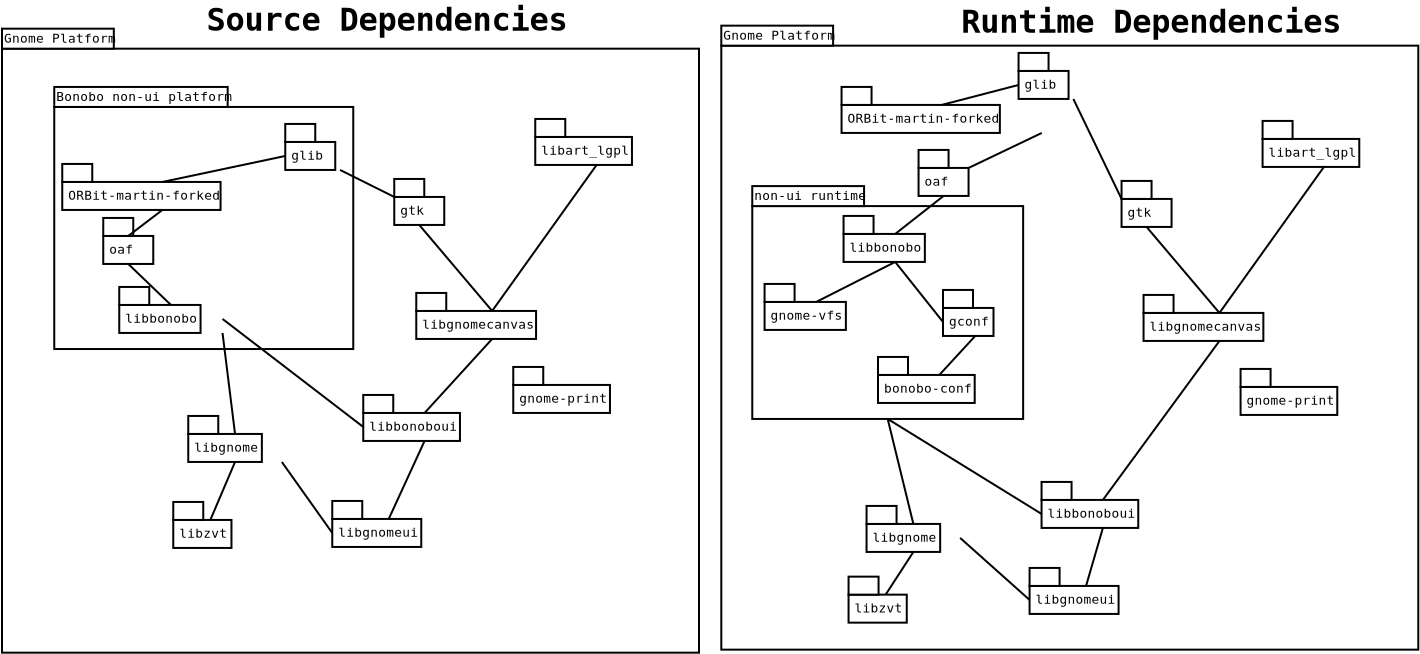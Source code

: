 <?xml version="1.0"?>
<diagram xmlns:dia="http://www.lysator.liu.se/~alla/dia/">
  <diagramdata>
    <attribute name="background">
      <color val="#ffffff"/>
    </attribute>
    <attribute name="paper">
      <composite type="paper">
        <attribute name="name">
          <string>#A4#</string>
        </attribute>
        <attribute name="tmargin">
          <real val="2.82"/>
        </attribute>
        <attribute name="bmargin">
          <real val="2.82"/>
        </attribute>
        <attribute name="lmargin">
          <real val="2.82"/>
        </attribute>
        <attribute name="rmargin">
          <real val="2.82"/>
        </attribute>
        <attribute name="is_portrait">
          <boolean val="true"/>
        </attribute>
        <attribute name="scaling">
          <real val="1"/>
        </attribute>
        <attribute name="fitto">
          <boolean val="false"/>
        </attribute>
      </composite>
    </attribute>
    <attribute name="grid">
      <composite type="grid">
        <attribute name="width_x">
          <real val="1"/>
        </attribute>
        <attribute name="width_y">
          <real val="1"/>
        </attribute>
        <attribute name="visible_x">
          <int val="1"/>
        </attribute>
        <attribute name="visible_y">
          <int val="1"/>
        </attribute>
      </composite>
    </attribute>
    <attribute name="guides">
      <composite type="guides">
        <attribute name="hguides"/>
        <attribute name="vguides"/>
      </composite>
    </attribute>
  </diagramdata>
  <layer name="Background" visible="true">
    <object type="UML - LargePackage" version="0" id="O0">
      <attribute name="obj_pos">
        <point val="33.602,-1.215"/>
      </attribute>
      <attribute name="obj_bb">
        <rectangle val="33.552,-3.065;68.502,29.035"/>
      </attribute>
      <attribute name="elem_corner">
        <point val="33.602,-1.215"/>
      </attribute>
      <attribute name="elem_width">
        <real val="34.85"/>
      </attribute>
      <attribute name="elem_height">
        <real val="30.2"/>
      </attribute>
      <attribute name="name">
        <string>#Gnome Platform#</string>
      </attribute>
      <attribute name="stereotype">
        <string/>
      </attribute>
    </object>
    <object type="UML - LargePackage" version="0" id="O1">
      <attribute name="obj_pos">
        <point val="35.15,6.807"/>
      </attribute>
      <attribute name="obj_bb">
        <rectangle val="35.1,4.957;48.744,17.5"/>
      </attribute>
      <attribute name="elem_corner">
        <point val="35.15,6.807"/>
      </attribute>
      <attribute name="elem_width">
        <real val="13.544"/>
      </attribute>
      <attribute name="elem_height">
        <real val="10.643"/>
      </attribute>
      <attribute name="name">
        <string>#non-ui runtime#</string>
      </attribute>
      <attribute name="stereotype">
        <string/>
      </attribute>
    </object>
    <object type="UML - LargePackage" version="0" id="O2">
      <attribute name="obj_pos">
        <point val="-2.363,-1.064"/>
      </attribute>
      <attribute name="obj_bb">
        <rectangle val="-2.413,-2.914;32.536,29.186"/>
      </attribute>
      <attribute name="elem_corner">
        <point val="-2.363,-1.064"/>
      </attribute>
      <attribute name="elem_width">
        <real val="34.85"/>
      </attribute>
      <attribute name="elem_height">
        <real val="30.2"/>
      </attribute>
      <attribute name="name">
        <string>#Gnome Platform#</string>
      </attribute>
      <attribute name="stereotype">
        <string/>
      </attribute>
    </object>
    <object type="UML - LargePackage" version="0" id="O3">
      <attribute name="obj_pos">
        <point val="0.25,1.85"/>
      </attribute>
      <attribute name="obj_bb">
        <rectangle val="0.2,4.163e-17;15.25,14.004"/>
      </attribute>
      <attribute name="elem_corner">
        <point val="0.25,1.85"/>
      </attribute>
      <attribute name="elem_width">
        <real val="14.95"/>
      </attribute>
      <attribute name="elem_height">
        <real val="12.104"/>
      </attribute>
      <attribute name="name">
        <string>#Bonobo non-ui platform#</string>
      </attribute>
      <attribute name="stereotype">
        <string/>
      </attribute>
    </object>
    <object type="UML - SmallPackage" version="0" id="O4">
      <attribute name="obj_pos">
        <point val="11.8,3.6"/>
      </attribute>
      <attribute name="obj_bb">
        <rectangle val="11.75,2.65;14.589,5.05"/>
      </attribute>
      <attribute name="elem_corner">
        <point val="11.8,3.6"/>
      </attribute>
      <attribute name="elem_width">
        <real val="2.739"/>
      </attribute>
      <attribute name="elem_height">
        <real val="1.4"/>
      </attribute>
      <attribute name="text">
        <composite type="text">
          <attribute name="string">
            <string>#glib#</string>
          </attribute>
          <attribute name="font">
            <font name="Courier"/>
          </attribute>
          <attribute name="height">
            <real val="0.8"/>
          </attribute>
          <attribute name="pos">
            <point val="12.1,4.495"/>
          </attribute>
          <attribute name="color">
            <color val="#000000"/>
          </attribute>
          <attribute name="alignment">
            <enum val="0"/>
          </attribute>
        </composite>
      </attribute>
    </object>
    <object type="UML - SmallPackage" version="0" id="O5">
      <attribute name="obj_pos">
        <point val="17.25,6.35"/>
      </attribute>
      <attribute name="obj_bb">
        <rectangle val="17.2,5.4;19.8,7.8"/>
      </attribute>
      <attribute name="elem_corner">
        <point val="17.25,6.35"/>
      </attribute>
      <attribute name="elem_width">
        <real val="2.5"/>
      </attribute>
      <attribute name="elem_height">
        <real val="1.4"/>
      </attribute>
      <attribute name="text">
        <composite type="text">
          <attribute name="string">
            <string>#gtk#</string>
          </attribute>
          <attribute name="font">
            <font name="Courier"/>
          </attribute>
          <attribute name="height">
            <real val="0.8"/>
          </attribute>
          <attribute name="pos">
            <point val="17.55,7.245"/>
          </attribute>
          <attribute name="color">
            <color val="#000000"/>
          </attribute>
          <attribute name="alignment">
            <enum val="0"/>
          </attribute>
        </composite>
      </attribute>
    </object>
    <object type="UML - SmallPackage" version="0" id="O6">
      <attribute name="obj_pos">
        <point val="3.5,11.75"/>
      </attribute>
      <attribute name="obj_bb">
        <rectangle val="3.45,10.8;8.713,13.2"/>
      </attribute>
      <attribute name="elem_corner">
        <point val="3.5,11.75"/>
      </attribute>
      <attribute name="elem_width">
        <real val="5.163"/>
      </attribute>
      <attribute name="elem_height">
        <real val="1.4"/>
      </attribute>
      <attribute name="text">
        <composite type="text">
          <attribute name="string">
            <string>#libbonobo#</string>
          </attribute>
          <attribute name="font">
            <font name="Courier"/>
          </attribute>
          <attribute name="height">
            <real val="0.8"/>
          </attribute>
          <attribute name="pos">
            <point val="3.8,12.645"/>
          </attribute>
          <attribute name="color">
            <color val="#000000"/>
          </attribute>
          <attribute name="alignment">
            <enum val="0"/>
          </attribute>
        </composite>
      </attribute>
    </object>
    <object type="UML - SmallPackage" version="0" id="O7">
      <attribute name="obj_pos">
        <point val="24.3,3.35"/>
      </attribute>
      <attribute name="obj_bb">
        <rectangle val="24.25,2.4;30.483,4.8"/>
      </attribute>
      <attribute name="elem_corner">
        <point val="24.3,3.35"/>
      </attribute>
      <attribute name="elem_width">
        <real val="6.133"/>
      </attribute>
      <attribute name="elem_height">
        <real val="1.4"/>
      </attribute>
      <attribute name="text">
        <composite type="text">
          <attribute name="string">
            <string>#libart_lgpl#</string>
          </attribute>
          <attribute name="font">
            <font name="Courier"/>
          </attribute>
          <attribute name="height">
            <real val="0.8"/>
          </attribute>
          <attribute name="pos">
            <point val="24.6,4.245"/>
          </attribute>
          <attribute name="color">
            <color val="#000000"/>
          </attribute>
          <attribute name="alignment">
            <enum val="0"/>
          </attribute>
        </composite>
      </attribute>
    </object>
    <object type="UML - SmallPackage" version="0" id="O8">
      <attribute name="obj_pos">
        <point val="15.7,17.15"/>
      </attribute>
      <attribute name="obj_bb">
        <rectangle val="15.65,16.2;21.883,18.6"/>
      </attribute>
      <attribute name="elem_corner">
        <point val="15.7,17.15"/>
      </attribute>
      <attribute name="elem_width">
        <real val="6.133"/>
      </attribute>
      <attribute name="elem_height">
        <real val="1.4"/>
      </attribute>
      <attribute name="text">
        <composite type="text">
          <attribute name="string">
            <string>#libbonoboui#</string>
          </attribute>
          <attribute name="font">
            <font name="Courier"/>
          </attribute>
          <attribute name="height">
            <real val="0.8"/>
          </attribute>
          <attribute name="pos">
            <point val="16,18.045"/>
          </attribute>
          <attribute name="color">
            <color val="#000000"/>
          </attribute>
          <attribute name="alignment">
            <enum val="0"/>
          </attribute>
        </composite>
      </attribute>
    </object>
    <object type="UML - SmallPackage" version="0" id="O9">
      <attribute name="obj_pos">
        <point val="0.65,5.6"/>
      </attribute>
      <attribute name="obj_bb">
        <rectangle val="0.6,4.65;10.711,7.05"/>
      </attribute>
      <attribute name="elem_corner">
        <point val="0.65,5.6"/>
      </attribute>
      <attribute name="elem_width">
        <real val="10.011"/>
      </attribute>
      <attribute name="elem_height">
        <real val="1.4"/>
      </attribute>
      <attribute name="text">
        <composite type="text">
          <attribute name="string">
            <string>#ORBit-martin-forked#</string>
          </attribute>
          <attribute name="font">
            <font name="Courier"/>
          </attribute>
          <attribute name="height">
            <real val="0.8"/>
          </attribute>
          <attribute name="pos">
            <point val="0.95,6.495"/>
          </attribute>
          <attribute name="color">
            <color val="#000000"/>
          </attribute>
          <attribute name="alignment">
            <enum val="0"/>
          </attribute>
        </composite>
      </attribute>
    </object>
    <object type="UML - SmallPackage" version="0" id="O10">
      <attribute name="obj_pos">
        <point val="2.7,8.3"/>
      </attribute>
      <attribute name="obj_bb">
        <rectangle val="2.65,7.35;5.25,9.75"/>
      </attribute>
      <attribute name="elem_corner">
        <point val="2.7,8.3"/>
      </attribute>
      <attribute name="elem_width">
        <real val="2.5"/>
      </attribute>
      <attribute name="elem_height">
        <real val="1.4"/>
      </attribute>
      <attribute name="text">
        <composite type="text">
          <attribute name="string">
            <string>#oaf#</string>
          </attribute>
          <attribute name="font">
            <font name="Courier"/>
          </attribute>
          <attribute name="height">
            <real val="0.8"/>
          </attribute>
          <attribute name="pos">
            <point val="3,9.195"/>
          </attribute>
          <attribute name="color">
            <color val="#000000"/>
          </attribute>
          <attribute name="alignment">
            <enum val="0"/>
          </attribute>
        </composite>
      </attribute>
    </object>
    <object type="UML - SmallPackage" version="0" id="O11">
      <attribute name="obj_pos">
        <point val="6.95,18.2"/>
      </attribute>
      <attribute name="obj_bb">
        <rectangle val="6.9,17.25;11.678,19.65"/>
      </attribute>
      <attribute name="elem_corner">
        <point val="6.95,18.2"/>
      </attribute>
      <attribute name="elem_width">
        <real val="4.678"/>
      </attribute>
      <attribute name="elem_height">
        <real val="1.4"/>
      </attribute>
      <attribute name="text">
        <composite type="text">
          <attribute name="string">
            <string>#libgnome#</string>
          </attribute>
          <attribute name="font">
            <font name="Courier"/>
          </attribute>
          <attribute name="height">
            <real val="0.8"/>
          </attribute>
          <attribute name="pos">
            <point val="7.25,19.095"/>
          </attribute>
          <attribute name="color">
            <color val="#000000"/>
          </attribute>
          <attribute name="alignment">
            <enum val="0"/>
          </attribute>
        </composite>
      </attribute>
    </object>
    <object type="UML - SmallPackage" version="0" id="O12">
      <attribute name="obj_pos">
        <point val="14.15,22.45"/>
      </attribute>
      <attribute name="obj_bb">
        <rectangle val="14.1,21.5;19.848,23.9"/>
      </attribute>
      <attribute name="elem_corner">
        <point val="14.15,22.45"/>
      </attribute>
      <attribute name="elem_width">
        <real val="5.648"/>
      </attribute>
      <attribute name="elem_height">
        <real val="1.4"/>
      </attribute>
      <attribute name="text">
        <composite type="text">
          <attribute name="string">
            <string>#libgnomeui#</string>
          </attribute>
          <attribute name="font">
            <font name="Courier"/>
          </attribute>
          <attribute name="height">
            <real val="0.8"/>
          </attribute>
          <attribute name="pos">
            <point val="14.45,23.345"/>
          </attribute>
          <attribute name="color">
            <color val="#000000"/>
          </attribute>
          <attribute name="alignment">
            <enum val="0"/>
          </attribute>
        </composite>
      </attribute>
    </object>
    <object type="UML - SmallPackage" version="0" id="O13">
      <attribute name="obj_pos">
        <point val="18.35,12.05"/>
      </attribute>
      <attribute name="obj_bb">
        <rectangle val="18.3,11.1;25.987,13.5"/>
      </attribute>
      <attribute name="elem_corner">
        <point val="18.35,12.05"/>
      </attribute>
      <attribute name="elem_width">
        <real val="7.587"/>
      </attribute>
      <attribute name="elem_height">
        <real val="1.4"/>
      </attribute>
      <attribute name="text">
        <composite type="text">
          <attribute name="string">
            <string>#libgnomecanvas#</string>
          </attribute>
          <attribute name="font">
            <font name="Courier"/>
          </attribute>
          <attribute name="height">
            <real val="0.8"/>
          </attribute>
          <attribute name="pos">
            <point val="18.65,12.945"/>
          </attribute>
          <attribute name="color">
            <color val="#000000"/>
          </attribute>
          <attribute name="alignment">
            <enum val="0"/>
          </attribute>
        </composite>
      </attribute>
    </object>
    <object type="Standard - Line" version="0" id="O14">
      <attribute name="obj_pos">
        <point val="11.8,4.3"/>
      </attribute>
      <attribute name="obj_bb">
        <rectangle val="5.606,4.25;11.85,5.65"/>
      </attribute>
      <attribute name="conn_endpoints">
        <point val="11.8,4.3"/>
        <point val="5.656,5.6"/>
      </attribute>
      <attribute name="numcp">
        <int val="1"/>
      </attribute>
      <connections>
        <connection handle="0" to="O4" connection="3"/>
        <connection handle="1" to="O9" connection="1"/>
      </connections>
    </object>
    <object type="Standard - Line" version="0" id="O15">
      <attribute name="obj_pos">
        <point val="14.539,5"/>
      </attribute>
      <attribute name="obj_bb">
        <rectangle val="14.489,4.95;17.3,6.4"/>
      </attribute>
      <attribute name="conn_endpoints">
        <point val="14.539,5"/>
        <point val="17.25,6.35"/>
      </attribute>
      <attribute name="numcp">
        <int val="1"/>
      </attribute>
      <connections>
        <connection handle="0" to="O4" connection="7"/>
        <connection handle="1" to="O5" connection="0"/>
      </connections>
    </object>
    <object type="Standard - Line" version="0" id="O16">
      <attribute name="obj_pos">
        <point val="5.656,7"/>
      </attribute>
      <attribute name="obj_bb">
        <rectangle val="3.9,6.95;5.706,8.35"/>
      </attribute>
      <attribute name="conn_endpoints">
        <point val="5.656,7"/>
        <point val="3.95,8.3"/>
      </attribute>
      <attribute name="numcp">
        <int val="1"/>
      </attribute>
      <connections>
        <connection handle="0" to="O9" connection="6"/>
        <connection handle="1" to="O10" connection="1"/>
      </connections>
    </object>
    <object type="Standard - Line" version="0" id="O17">
      <attribute name="obj_pos">
        <point val="3.95,9.7"/>
      </attribute>
      <attribute name="obj_bb">
        <rectangle val="3.9,9.65;6.132,11.8"/>
      </attribute>
      <attribute name="conn_endpoints">
        <point val="3.95,9.7"/>
        <point val="6.082,11.75"/>
      </attribute>
      <attribute name="numcp">
        <int val="1"/>
      </attribute>
      <connections>
        <connection handle="0" to="O10" connection="6"/>
        <connection handle="1" to="O6" connection="1"/>
      </connections>
    </object>
    <object type="Standard - Line" version="0" id="O18">
      <attribute name="obj_pos">
        <point val="8.663,13.15"/>
      </attribute>
      <attribute name="obj_bb">
        <rectangle val="8.613,13.1;9.339,18.25"/>
      </attribute>
      <attribute name="conn_endpoints">
        <point val="8.663,13.15"/>
        <point val="9.289,18.2"/>
      </attribute>
      <attribute name="numcp">
        <int val="1"/>
      </attribute>
      <connections>
        <connection handle="0" to="O6" connection="7"/>
        <connection handle="1" to="O11" connection="1"/>
      </connections>
    </object>
    <object type="Standard - Line" version="0" id="O19">
      <attribute name="obj_pos">
        <point val="27.366,4.75"/>
      </attribute>
      <attribute name="obj_bb">
        <rectangle val="22.094,4.7;27.416,12.1"/>
      </attribute>
      <attribute name="conn_endpoints">
        <point val="27.366,4.75"/>
        <point val="22.144,12.05"/>
      </attribute>
      <attribute name="numcp">
        <int val="1"/>
      </attribute>
      <connections>
        <connection handle="0" to="O7" connection="6"/>
        <connection handle="1" to="O13" connection="1"/>
      </connections>
    </object>
    <object type="Standard - Line" version="0" id="O20">
      <attribute name="obj_pos">
        <point val="18.5,7.75"/>
      </attribute>
      <attribute name="obj_bb">
        <rectangle val="18.45,7.7;22.194,12.1"/>
      </attribute>
      <attribute name="conn_endpoints">
        <point val="18.5,7.75"/>
        <point val="22.144,12.05"/>
      </attribute>
      <attribute name="numcp">
        <int val="1"/>
      </attribute>
      <connections>
        <connection handle="0" to="O5" connection="6"/>
        <connection handle="1" to="O13" connection="1"/>
      </connections>
    </object>
    <object type="Standard - Line" version="0" id="O21">
      <attribute name="obj_pos">
        <point val="8.663,12.45"/>
      </attribute>
      <attribute name="obj_bb">
        <rectangle val="8.613,12.4;15.75,17.9"/>
      </attribute>
      <attribute name="conn_endpoints">
        <point val="8.663,12.45"/>
        <point val="15.7,17.85"/>
      </attribute>
      <attribute name="numcp">
        <int val="1"/>
      </attribute>
      <connections>
        <connection handle="0" to="O6" connection="4"/>
        <connection handle="1" to="O8" connection="3"/>
      </connections>
    </object>
    <object type="Standard - Line" version="0" id="O22">
      <attribute name="obj_pos">
        <point val="22.144,13.45"/>
      </attribute>
      <attribute name="obj_bb">
        <rectangle val="18.716,13.4;22.194,17.2"/>
      </attribute>
      <attribute name="conn_endpoints">
        <point val="22.144,13.45"/>
        <point val="18.766,17.15"/>
      </attribute>
      <attribute name="numcp">
        <int val="1"/>
      </attribute>
      <connections>
        <connection handle="0" to="O13" connection="6"/>
        <connection handle="1" to="O8" connection="1"/>
      </connections>
    </object>
    <object type="Standard - Line" version="0" id="O23">
      <attribute name="obj_pos">
        <point val="18.766,18.55"/>
      </attribute>
      <attribute name="obj_bb">
        <rectangle val="16.924,18.5;18.816,22.5"/>
      </attribute>
      <attribute name="conn_endpoints">
        <point val="18.766,18.55"/>
        <point val="16.974,22.45"/>
      </attribute>
      <attribute name="numcp">
        <int val="1"/>
      </attribute>
      <connections>
        <connection handle="0" to="O8" connection="6"/>
        <connection handle="1" to="O12" connection="1"/>
      </connections>
    </object>
    <object type="UML - SmallPackage" version="0" id="O24">
      <attribute name="obj_pos">
        <point val="23.2,15.75"/>
      </attribute>
      <attribute name="obj_bb">
        <rectangle val="23.15,14.8;29.383,17.2"/>
      </attribute>
      <attribute name="elem_corner">
        <point val="23.2,15.75"/>
      </attribute>
      <attribute name="elem_width">
        <real val="6.133"/>
      </attribute>
      <attribute name="elem_height">
        <real val="1.4"/>
      </attribute>
      <attribute name="text">
        <composite type="text">
          <attribute name="string">
            <string>#gnome-print#</string>
          </attribute>
          <attribute name="font">
            <font name="Courier"/>
          </attribute>
          <attribute name="height">
            <real val="0.8"/>
          </attribute>
          <attribute name="pos">
            <point val="23.5,16.645"/>
          </attribute>
          <attribute name="color">
            <color val="#000000"/>
          </attribute>
          <attribute name="alignment">
            <enum val="0"/>
          </attribute>
        </composite>
      </attribute>
    </object>
    <object type="Standard - Text" version="0" id="O25">
      <attribute name="obj_pos">
        <point val="16.883,-1.96"/>
      </attribute>
      <attribute name="obj_bb">
        <rectangle val="5.269,-3.451;28.497,-1.451"/>
      </attribute>
      <attribute name="text">
        <composite type="text">
          <attribute name="string">
            <string>#Source Dependencies#</string>
          </attribute>
          <attribute name="font">
            <font name="Courier-Bold"/>
          </attribute>
          <attribute name="height">
            <real val="2"/>
          </attribute>
          <attribute name="pos">
            <point val="16.883,-1.96"/>
          </attribute>
          <attribute name="color">
            <color val="#000000"/>
          </attribute>
          <attribute name="alignment">
            <enum val="1"/>
          </attribute>
        </composite>
      </attribute>
    </object>
    <object type="Standard - Text" version="0" id="O26">
      <attribute name="obj_pos">
        <point val="55.102,-1.86"/>
      </attribute>
      <attribute name="obj_bb">
        <rectangle val="42.882,-3.351;67.322,-1.351"/>
      </attribute>
      <attribute name="text">
        <composite type="text">
          <attribute name="string">
            <string>#Runtime Dependencies#</string>
          </attribute>
          <attribute name="font">
            <font name="Courier-Bold"/>
          </attribute>
          <attribute name="height">
            <real val="2"/>
          </attribute>
          <attribute name="pos">
            <point val="55.102,-1.86"/>
          </attribute>
          <attribute name="color">
            <color val="#000000"/>
          </attribute>
          <attribute name="alignment">
            <enum val="1"/>
          </attribute>
        </composite>
      </attribute>
    </object>
    <object type="UML - SmallPackage" version="0" id="O27">
      <attribute name="obj_pos">
        <point val="48.465,0.049"/>
      </attribute>
      <attribute name="obj_bb">
        <rectangle val="48.416,-0.901;51.255,1.499"/>
      </attribute>
      <attribute name="elem_corner">
        <point val="48.465,0.049"/>
      </attribute>
      <attribute name="elem_width">
        <real val="2.739"/>
      </attribute>
      <attribute name="elem_height">
        <real val="1.4"/>
      </attribute>
      <attribute name="text">
        <composite type="text">
          <attribute name="string">
            <string>#glib#</string>
          </attribute>
          <attribute name="font">
            <font name="Courier"/>
          </attribute>
          <attribute name="height">
            <real val="0.8"/>
          </attribute>
          <attribute name="pos">
            <point val="48.766,0.944"/>
          </attribute>
          <attribute name="color">
            <color val="#000000"/>
          </attribute>
          <attribute name="alignment">
            <enum val="0"/>
          </attribute>
        </composite>
      </attribute>
    </object>
    <object type="UML - SmallPackage" version="0" id="O28">
      <attribute name="obj_pos">
        <point val="53.615,6.449"/>
      </attribute>
      <attribute name="obj_bb">
        <rectangle val="53.566,5.499;56.166,7.899"/>
      </attribute>
      <attribute name="elem_corner">
        <point val="53.615,6.449"/>
      </attribute>
      <attribute name="elem_width">
        <real val="2.5"/>
      </attribute>
      <attribute name="elem_height">
        <real val="1.4"/>
      </attribute>
      <attribute name="text">
        <composite type="text">
          <attribute name="string">
            <string>#gtk#</string>
          </attribute>
          <attribute name="font">
            <font name="Courier"/>
          </attribute>
          <attribute name="height">
            <real val="0.8"/>
          </attribute>
          <attribute name="pos">
            <point val="53.916,7.344"/>
          </attribute>
          <attribute name="color">
            <color val="#000000"/>
          </attribute>
          <attribute name="alignment">
            <enum val="0"/>
          </attribute>
        </composite>
      </attribute>
    </object>
    <object type="UML - SmallPackage" version="0" id="O29">
      <attribute name="obj_pos">
        <point val="39.715,8.199"/>
      </attribute>
      <attribute name="obj_bb">
        <rectangle val="39.666,7.249;44.929,9.649"/>
      </attribute>
      <attribute name="elem_corner">
        <point val="39.715,8.199"/>
      </attribute>
      <attribute name="elem_width">
        <real val="5.163"/>
      </attribute>
      <attribute name="elem_height">
        <real val="1.4"/>
      </attribute>
      <attribute name="text">
        <composite type="text">
          <attribute name="string">
            <string>#libbonobo#</string>
          </attribute>
          <attribute name="font">
            <font name="Courier"/>
          </attribute>
          <attribute name="height">
            <real val="0.8"/>
          </attribute>
          <attribute name="pos">
            <point val="40.016,9.094"/>
          </attribute>
          <attribute name="color">
            <color val="#000000"/>
          </attribute>
          <attribute name="alignment">
            <enum val="0"/>
          </attribute>
        </composite>
      </attribute>
    </object>
    <object type="UML - SmallPackage" version="0" id="O30">
      <attribute name="obj_pos">
        <point val="60.666,3.449"/>
      </attribute>
      <attribute name="obj_bb">
        <rectangle val="60.615,2.499;66.848,4.899"/>
      </attribute>
      <attribute name="elem_corner">
        <point val="60.666,3.449"/>
      </attribute>
      <attribute name="elem_width">
        <real val="6.133"/>
      </attribute>
      <attribute name="elem_height">
        <real val="1.4"/>
      </attribute>
      <attribute name="text">
        <composite type="text">
          <attribute name="string">
            <string>#libart_lgpl#</string>
          </attribute>
          <attribute name="font">
            <font name="Courier"/>
          </attribute>
          <attribute name="height">
            <real val="0.8"/>
          </attribute>
          <attribute name="pos">
            <point val="60.965,4.344"/>
          </attribute>
          <attribute name="color">
            <color val="#000000"/>
          </attribute>
          <attribute name="alignment">
            <enum val="0"/>
          </attribute>
        </composite>
      </attribute>
    </object>
    <object type="UML - SmallPackage" version="0" id="O31">
      <attribute name="obj_pos">
        <point val="49.615,21.499"/>
      </attribute>
      <attribute name="obj_bb">
        <rectangle val="49.566,20.549;55.798,22.949"/>
      </attribute>
      <attribute name="elem_corner">
        <point val="49.615,21.499"/>
      </attribute>
      <attribute name="elem_width">
        <real val="6.133"/>
      </attribute>
      <attribute name="elem_height">
        <real val="1.4"/>
      </attribute>
      <attribute name="text">
        <composite type="text">
          <attribute name="string">
            <string>#libbonoboui#</string>
          </attribute>
          <attribute name="font">
            <font name="Courier"/>
          </attribute>
          <attribute name="height">
            <real val="0.8"/>
          </attribute>
          <attribute name="pos">
            <point val="49.916,22.394"/>
          </attribute>
          <attribute name="color">
            <color val="#000000"/>
          </attribute>
          <attribute name="alignment">
            <enum val="0"/>
          </attribute>
        </composite>
      </attribute>
    </object>
    <object type="UML - SmallPackage" version="0" id="O32">
      <attribute name="obj_pos">
        <point val="39.615,1.749"/>
      </attribute>
      <attribute name="obj_bb">
        <rectangle val="39.566,0.799;49.677,3.199"/>
      </attribute>
      <attribute name="elem_corner">
        <point val="39.615,1.749"/>
      </attribute>
      <attribute name="elem_width">
        <real val="10.011"/>
      </attribute>
      <attribute name="elem_height">
        <real val="1.4"/>
      </attribute>
      <attribute name="text">
        <composite type="text">
          <attribute name="string">
            <string>#ORBit-martin-forked#</string>
          </attribute>
          <attribute name="font">
            <font name="Courier"/>
          </attribute>
          <attribute name="height">
            <real val="0.8"/>
          </attribute>
          <attribute name="pos">
            <point val="39.916,2.644"/>
          </attribute>
          <attribute name="color">
            <color val="#000000"/>
          </attribute>
          <attribute name="alignment">
            <enum val="0"/>
          </attribute>
        </composite>
      </attribute>
    </object>
    <object type="UML - SmallPackage" version="0" id="O33">
      <attribute name="obj_pos">
        <point val="43.465,4.899"/>
      </attribute>
      <attribute name="obj_bb">
        <rectangle val="43.416,3.949;46.016,6.349"/>
      </attribute>
      <attribute name="elem_corner">
        <point val="43.465,4.899"/>
      </attribute>
      <attribute name="elem_width">
        <real val="2.5"/>
      </attribute>
      <attribute name="elem_height">
        <real val="1.4"/>
      </attribute>
      <attribute name="text">
        <composite type="text">
          <attribute name="string">
            <string>#oaf#</string>
          </attribute>
          <attribute name="font">
            <font name="Courier"/>
          </attribute>
          <attribute name="height">
            <real val="0.8"/>
          </attribute>
          <attribute name="pos">
            <point val="43.766,5.794"/>
          </attribute>
          <attribute name="color">
            <color val="#000000"/>
          </attribute>
          <attribute name="alignment">
            <enum val="0"/>
          </attribute>
        </composite>
      </attribute>
    </object>
    <object type="UML - SmallPackage" version="0" id="O34">
      <attribute name="obj_pos">
        <point val="40.865,22.699"/>
      </attribute>
      <attribute name="obj_bb">
        <rectangle val="40.816,21.749;45.594,24.149"/>
      </attribute>
      <attribute name="elem_corner">
        <point val="40.865,22.699"/>
      </attribute>
      <attribute name="elem_width">
        <real val="4.678"/>
      </attribute>
      <attribute name="elem_height">
        <real val="1.4"/>
      </attribute>
      <attribute name="text">
        <composite type="text">
          <attribute name="string">
            <string>#libgnome#</string>
          </attribute>
          <attribute name="font">
            <font name="Courier"/>
          </attribute>
          <attribute name="height">
            <real val="0.8"/>
          </attribute>
          <attribute name="pos">
            <point val="41.166,23.594"/>
          </attribute>
          <attribute name="color">
            <color val="#000000"/>
          </attribute>
          <attribute name="alignment">
            <enum val="0"/>
          </attribute>
        </composite>
      </attribute>
    </object>
    <object type="UML - SmallPackage" version="0" id="O35">
      <attribute name="obj_pos">
        <point val="49.016,25.799"/>
      </attribute>
      <attribute name="obj_bb">
        <rectangle val="48.965,24.849;54.714,27.249"/>
      </attribute>
      <attribute name="elem_corner">
        <point val="49.016,25.799"/>
      </attribute>
      <attribute name="elem_width">
        <real val="5.648"/>
      </attribute>
      <attribute name="elem_height">
        <real val="1.4"/>
      </attribute>
      <attribute name="text">
        <composite type="text">
          <attribute name="string">
            <string>#libgnomeui#</string>
          </attribute>
          <attribute name="font">
            <font name="Courier"/>
          </attribute>
          <attribute name="height">
            <real val="0.8"/>
          </attribute>
          <attribute name="pos">
            <point val="49.316,26.694"/>
          </attribute>
          <attribute name="color">
            <color val="#000000"/>
          </attribute>
          <attribute name="alignment">
            <enum val="0"/>
          </attribute>
        </composite>
      </attribute>
    </object>
    <object type="UML - SmallPackage" version="0" id="O36">
      <attribute name="obj_pos">
        <point val="54.715,12.149"/>
      </attribute>
      <attribute name="obj_bb">
        <rectangle val="54.666,11.199;62.353,13.599"/>
      </attribute>
      <attribute name="elem_corner">
        <point val="54.715,12.149"/>
      </attribute>
      <attribute name="elem_width">
        <real val="7.587"/>
      </attribute>
      <attribute name="elem_height">
        <real val="1.4"/>
      </attribute>
      <attribute name="text">
        <composite type="text">
          <attribute name="string">
            <string>#libgnomecanvas#</string>
          </attribute>
          <attribute name="font">
            <font name="Courier"/>
          </attribute>
          <attribute name="height">
            <real val="0.8"/>
          </attribute>
          <attribute name="pos">
            <point val="55.016,13.044"/>
          </attribute>
          <attribute name="color">
            <color val="#000000"/>
          </attribute>
          <attribute name="alignment">
            <enum val="0"/>
          </attribute>
        </composite>
      </attribute>
    </object>
    <object type="Standard - Line" version="0" id="O37">
      <attribute name="obj_pos">
        <point val="48.465,0.749"/>
      </attribute>
      <attribute name="obj_bb">
        <rectangle val="44.571,0.699;48.516,1.799"/>
      </attribute>
      <attribute name="conn_endpoints">
        <point val="48.465,0.749"/>
        <point val="44.621,1.749"/>
      </attribute>
      <attribute name="numcp">
        <int val="1"/>
      </attribute>
      <connections>
        <connection handle="0" to="O27" connection="3"/>
        <connection handle="1" to="O32" connection="1"/>
      </connections>
    </object>
    <object type="Standard - Line" version="0" id="O38">
      <attribute name="obj_pos">
        <point val="51.205,1.449"/>
      </attribute>
      <attribute name="obj_bb">
        <rectangle val="51.155,1.399;53.666,6.499"/>
      </attribute>
      <attribute name="conn_endpoints">
        <point val="51.205,1.449"/>
        <point val="53.615,6.449"/>
      </attribute>
      <attribute name="numcp">
        <int val="1"/>
      </attribute>
      <connections>
        <connection handle="0" to="O27" connection="7"/>
        <connection handle="1" to="O28" connection="0"/>
      </connections>
    </object>
    <object type="Standard - Line" version="0" id="O39">
      <attribute name="obj_pos">
        <point val="49.627,3.149"/>
      </attribute>
      <attribute name="obj_bb">
        <rectangle val="45.916,3.099;49.677,4.949"/>
      </attribute>
      <attribute name="conn_endpoints">
        <point val="49.627,3.149"/>
        <point val="45.965,4.899"/>
      </attribute>
      <attribute name="numcp">
        <int val="1"/>
      </attribute>
      <connections>
        <connection handle="0" to="O32" connection="7"/>
        <connection handle="1" to="O33" connection="2"/>
      </connections>
    </object>
    <object type="Standard - Line" version="0" id="O40">
      <attribute name="obj_pos">
        <point val="44.715,6.299"/>
      </attribute>
      <attribute name="obj_bb">
        <rectangle val="42.247,6.249;44.766,8.249"/>
      </attribute>
      <attribute name="conn_endpoints">
        <point val="44.715,6.299"/>
        <point val="42.297,8.199"/>
      </attribute>
      <attribute name="numcp">
        <int val="1"/>
      </attribute>
      <connections>
        <connection handle="0" to="O33" connection="6"/>
        <connection handle="1" to="O29" connection="1"/>
      </connections>
    </object>
    <object type="Standard - Line" version="0" id="O41">
      <attribute name="obj_pos">
        <point val="63.732,4.849"/>
      </attribute>
      <attribute name="obj_bb">
        <rectangle val="58.459,4.799;63.782,12.199"/>
      </attribute>
      <attribute name="conn_endpoints">
        <point val="63.732,4.849"/>
        <point val="58.509,12.149"/>
      </attribute>
      <attribute name="numcp">
        <int val="1"/>
      </attribute>
      <connections>
        <connection handle="0" to="O30" connection="6"/>
        <connection handle="1" to="O36" connection="1"/>
      </connections>
    </object>
    <object type="Standard - Line" version="0" id="O42">
      <attribute name="obj_pos">
        <point val="54.865,7.849"/>
      </attribute>
      <attribute name="obj_bb">
        <rectangle val="54.816,7.799;58.559,12.199"/>
      </attribute>
      <attribute name="conn_endpoints">
        <point val="54.865,7.849"/>
        <point val="58.509,12.149"/>
      </attribute>
      <attribute name="numcp">
        <int val="1"/>
      </attribute>
      <connections>
        <connection handle="0" to="O28" connection="6"/>
        <connection handle="1" to="O36" connection="1"/>
      </connections>
    </object>
    <object type="Standard - Line" version="0" id="O43">
      <attribute name="obj_pos">
        <point val="58.509,13.549"/>
      </attribute>
      <attribute name="obj_bb">
        <rectangle val="52.632,13.499;58.559,21.549"/>
      </attribute>
      <attribute name="conn_endpoints">
        <point val="58.509,13.549"/>
        <point val="52.682,21.499"/>
      </attribute>
      <attribute name="numcp">
        <int val="1"/>
      </attribute>
      <connections>
        <connection handle="0" to="O36" connection="6"/>
        <connection handle="1" to="O31" connection="1"/>
      </connections>
    </object>
    <object type="Standard - Line" version="0" id="O44">
      <attribute name="obj_pos">
        <point val="52.682,22.899"/>
      </attribute>
      <attribute name="obj_bb">
        <rectangle val="51.789,22.849;52.732,25.849"/>
      </attribute>
      <attribute name="conn_endpoints">
        <point val="52.682,22.899"/>
        <point val="51.84,25.799"/>
      </attribute>
      <attribute name="numcp">
        <int val="1"/>
      </attribute>
      <connections>
        <connection handle="0" to="O31" connection="6"/>
        <connection handle="1" to="O35" connection="1"/>
      </connections>
    </object>
    <object type="UML - SmallPackage" version="0" id="O45">
      <attribute name="obj_pos">
        <point val="35.766,11.599"/>
      </attribute>
      <attribute name="obj_bb">
        <rectangle val="35.715,10.649;40.979,13.049"/>
      </attribute>
      <attribute name="elem_corner">
        <point val="35.766,11.599"/>
      </attribute>
      <attribute name="elem_width">
        <real val="5.163"/>
      </attribute>
      <attribute name="elem_height">
        <real val="1.4"/>
      </attribute>
      <attribute name="text">
        <composite type="text">
          <attribute name="string">
            <string>#gnome-vfs#</string>
          </attribute>
          <attribute name="font">
            <font name="Courier"/>
          </attribute>
          <attribute name="height">
            <real val="0.8"/>
          </attribute>
          <attribute name="pos">
            <point val="36.066,12.494"/>
          </attribute>
          <attribute name="color">
            <color val="#000000"/>
          </attribute>
          <attribute name="alignment">
            <enum val="0"/>
          </attribute>
        </composite>
      </attribute>
    </object>
    <object type="UML - SmallPackage" version="0" id="O46">
      <attribute name="obj_pos">
        <point val="59.566,15.849"/>
      </attribute>
      <attribute name="obj_bb">
        <rectangle val="59.516,14.899;65.748,17.299"/>
      </attribute>
      <attribute name="elem_corner">
        <point val="59.566,15.849"/>
      </attribute>
      <attribute name="elem_width">
        <real val="6.133"/>
      </attribute>
      <attribute name="elem_height">
        <real val="1.4"/>
      </attribute>
      <attribute name="text">
        <composite type="text">
          <attribute name="string">
            <string>#gnome-print#</string>
          </attribute>
          <attribute name="font">
            <font name="Courier"/>
          </attribute>
          <attribute name="height">
            <real val="0.8"/>
          </attribute>
          <attribute name="pos">
            <point val="59.865,16.744"/>
          </attribute>
          <attribute name="color">
            <color val="#000000"/>
          </attribute>
          <attribute name="alignment">
            <enum val="0"/>
          </attribute>
        </composite>
      </attribute>
    </object>
    <object type="Standard - Line" version="0" id="O47">
      <attribute name="obj_pos">
        <point val="42.297,9.599"/>
      </attribute>
      <attribute name="obj_bb">
        <rectangle val="38.297,9.549;42.347,11.649"/>
      </attribute>
      <attribute name="conn_endpoints">
        <point val="42.297,9.599"/>
        <point val="38.347,11.599"/>
      </attribute>
      <attribute name="numcp">
        <int val="1"/>
      </attribute>
      <connections>
        <connection handle="0" to="O29" connection="6"/>
        <connection handle="1" to="O45" connection="1"/>
      </connections>
    </object>
    <object type="UML - SmallPackage" version="0" id="O48">
      <attribute name="obj_pos">
        <point val="44.687,11.9"/>
      </attribute>
      <attribute name="obj_bb">
        <rectangle val="44.636,10.95;47.961,13.35"/>
      </attribute>
      <attribute name="elem_corner">
        <point val="44.687,11.9"/>
      </attribute>
      <attribute name="elem_width">
        <real val="3.224"/>
      </attribute>
      <attribute name="elem_height">
        <real val="1.4"/>
      </attribute>
      <attribute name="text">
        <composite type="text">
          <attribute name="string">
            <string>#gconf#</string>
          </attribute>
          <attribute name="font">
            <font name="Courier"/>
          </attribute>
          <attribute name="height">
            <real val="0.8"/>
          </attribute>
          <attribute name="pos">
            <point val="44.986,12.795"/>
          </attribute>
          <attribute name="color">
            <color val="#000000"/>
          </attribute>
          <attribute name="alignment">
            <enum val="0"/>
          </attribute>
        </composite>
      </attribute>
    </object>
    <object type="UML - SmallPackage" version="0" id="O49">
      <attribute name="obj_pos">
        <point val="41.437,15.25"/>
      </attribute>
      <attribute name="obj_bb">
        <rectangle val="41.386,14.3;47.619,16.7"/>
      </attribute>
      <attribute name="elem_corner">
        <point val="41.437,15.25"/>
      </attribute>
      <attribute name="elem_width">
        <real val="6.133"/>
      </attribute>
      <attribute name="elem_height">
        <real val="1.4"/>
      </attribute>
      <attribute name="text">
        <composite type="text">
          <attribute name="string">
            <string>#bonobo-conf#</string>
          </attribute>
          <attribute name="font">
            <font name="Courier"/>
          </attribute>
          <attribute name="height">
            <real val="0.8"/>
          </attribute>
          <attribute name="pos">
            <point val="41.736,16.145"/>
          </attribute>
          <attribute name="color">
            <color val="#000000"/>
          </attribute>
          <attribute name="alignment">
            <enum val="0"/>
          </attribute>
        </composite>
      </attribute>
    </object>
    <object type="Standard - Line" version="0" id="O50">
      <attribute name="obj_pos">
        <point val="42.297,9.599"/>
      </attribute>
      <attribute name="obj_bb">
        <rectangle val="42.247,9.549;44.736,12.65"/>
      </attribute>
      <attribute name="conn_endpoints">
        <point val="42.297,9.599"/>
        <point val="44.687,12.6"/>
      </attribute>
      <attribute name="numcp">
        <int val="1"/>
      </attribute>
      <connections>
        <connection handle="0" to="O29" connection="6"/>
        <connection handle="1" to="O48" connection="3"/>
      </connections>
    </object>
    <object type="Standard - Line" version="0" id="O51">
      <attribute name="obj_pos">
        <point val="46.298,13.3"/>
      </attribute>
      <attribute name="obj_bb">
        <rectangle val="44.453,13.25;46.349,15.3"/>
      </attribute>
      <attribute name="conn_endpoints">
        <point val="46.298,13.3"/>
        <point val="44.503,15.25"/>
      </attribute>
      <attribute name="numcp">
        <int val="1"/>
      </attribute>
      <connections>
        <connection handle="0" to="O48" connection="6"/>
        <connection handle="1" to="O49" connection="1"/>
      </connections>
    </object>
    <object type="Standard - Line" version="0" id="O52">
      <attribute name="obj_pos">
        <point val="41.922,17.45"/>
      </attribute>
      <attribute name="obj_bb">
        <rectangle val="41.872,17.4;49.666,22.249"/>
      </attribute>
      <attribute name="conn_endpoints">
        <point val="41.922,17.45"/>
        <point val="49.615,22.199"/>
      </attribute>
      <attribute name="numcp">
        <int val="1"/>
      </attribute>
      <connections>
        <connection handle="0" to="O1" connection="6"/>
        <connection handle="1" to="O31" connection="3"/>
      </connections>
    </object>
    <object type="Standard - Line" version="0" id="O53">
      <attribute name="obj_pos">
        <point val="41.922,17.45"/>
      </attribute>
      <attribute name="obj_bb">
        <rectangle val="41.872,17.4;43.255,22.749"/>
      </attribute>
      <attribute name="conn_endpoints">
        <point val="41.922,17.45"/>
        <point val="43.205,22.699"/>
      </attribute>
      <attribute name="numcp">
        <int val="1"/>
      </attribute>
      <connections>
        <connection handle="0" to="O1" connection="6"/>
        <connection handle="1" to="O34" connection="1"/>
      </connections>
    </object>
    <object type="UML - SmallPackage" version="0" id="O54">
      <attribute name="obj_pos">
        <point val="6.2,22.5"/>
      </attribute>
      <attribute name="obj_bb">
        <rectangle val="6.15,21.55;9.959,23.95"/>
      </attribute>
      <attribute name="elem_corner">
        <point val="6.2,22.5"/>
      </attribute>
      <attribute name="elem_width">
        <real val="3.709"/>
      </attribute>
      <attribute name="elem_height">
        <real val="1.4"/>
      </attribute>
      <attribute name="text">
        <composite type="text">
          <attribute name="string">
            <string>#libzvt#</string>
          </attribute>
          <attribute name="font">
            <font name="Courier"/>
          </attribute>
          <attribute name="height">
            <real val="0.8"/>
          </attribute>
          <attribute name="pos">
            <point val="6.5,23.395"/>
          </attribute>
          <attribute name="color">
            <color val="#000000"/>
          </attribute>
          <attribute name="alignment">
            <enum val="0"/>
          </attribute>
        </composite>
      </attribute>
    </object>
    <object type="UML - SmallPackage" version="0" id="O55">
      <attribute name="obj_pos">
        <point val="39.965,26.235"/>
      </attribute>
      <attribute name="obj_bb">
        <rectangle val="39.915,25.285;43.724,27.685"/>
      </attribute>
      <attribute name="elem_corner">
        <point val="39.965,26.235"/>
      </attribute>
      <attribute name="elem_width">
        <real val="3.709"/>
      </attribute>
      <attribute name="elem_height">
        <real val="1.4"/>
      </attribute>
      <attribute name="text">
        <composite type="text">
          <attribute name="string">
            <string>#libzvt#</string>
          </attribute>
          <attribute name="font">
            <font name="Courier"/>
          </attribute>
          <attribute name="height">
            <real val="0.8"/>
          </attribute>
          <attribute name="pos">
            <point val="40.265,27.13"/>
          </attribute>
          <attribute name="color">
            <color val="#000000"/>
          </attribute>
          <attribute name="alignment">
            <enum val="0"/>
          </attribute>
        </composite>
      </attribute>
    </object>
    <object type="Standard - Line" version="0" id="O56">
      <attribute name="obj_pos">
        <point val="9.289,19.6"/>
      </attribute>
      <attribute name="obj_bb">
        <rectangle val="8.004,19.55;9.339,22.55"/>
      </attribute>
      <attribute name="conn_endpoints">
        <point val="9.289,19.6"/>
        <point val="8.054,22.5"/>
      </attribute>
      <attribute name="numcp">
        <int val="1"/>
      </attribute>
      <connections>
        <connection handle="0" to="O11" connection="6"/>
        <connection handle="1" to="O54" connection="1"/>
      </connections>
    </object>
    <object type="Standard - Line" version="0" id="O57">
      <attribute name="obj_pos">
        <point val="43.205,24.099"/>
      </attribute>
      <attribute name="obj_bb">
        <rectangle val="41.769,24.049;43.255,26.285"/>
      </attribute>
      <attribute name="conn_endpoints">
        <point val="43.205,24.099"/>
        <point val="41.819,26.235"/>
      </attribute>
      <attribute name="numcp">
        <int val="1"/>
      </attribute>
      <connections>
        <connection handle="0" to="O34" connection="6"/>
        <connection handle="1" to="O55" connection="1"/>
      </connections>
    </object>
    <object type="Standard - Line" version="0" id="O58">
      <attribute name="obj_pos">
        <point val="11.628,19.6"/>
      </attribute>
      <attribute name="obj_bb">
        <rectangle val="11.578,19.55;14.2,23.2"/>
      </attribute>
      <attribute name="conn_endpoints">
        <point val="11.628,19.6"/>
        <point val="14.15,23.15"/>
      </attribute>
      <attribute name="numcp">
        <int val="1"/>
      </attribute>
      <connections>
        <connection handle="0" to="O11" connection="7"/>
        <connection handle="1" to="O12" connection="3"/>
      </connections>
    </object>
    <object type="Standard - Line" version="0" id="O59">
      <attribute name="obj_pos">
        <point val="45.544,23.399"/>
      </attribute>
      <attribute name="obj_bb">
        <rectangle val="45.494,23.349;49.066,26.549"/>
      </attribute>
      <attribute name="conn_endpoints">
        <point val="45.544,23.399"/>
        <point val="49.016,26.499"/>
      </attribute>
      <attribute name="numcp">
        <int val="1"/>
      </attribute>
      <connections>
        <connection handle="0" to="O34" connection="4"/>
        <connection handle="1" to="O35" connection="3"/>
      </connections>
    </object>
  </layer>
</diagram>
